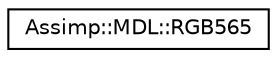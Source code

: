 digraph "Graphical Class Hierarchy"
{
  edge [fontname="Helvetica",fontsize="10",labelfontname="Helvetica",labelfontsize="10"];
  node [fontname="Helvetica",fontsize="10",shape=record];
  rankdir="LR";
  Node1 [label="Assimp::MDL::RGB565",height=0.2,width=0.4,color="black", fillcolor="white", style="filled",URL="$struct_assimp_1_1_m_d_l_1_1_r_g_b565.html",tooltip="Data structure for a RGB565 pixel in a texture. "];
}
